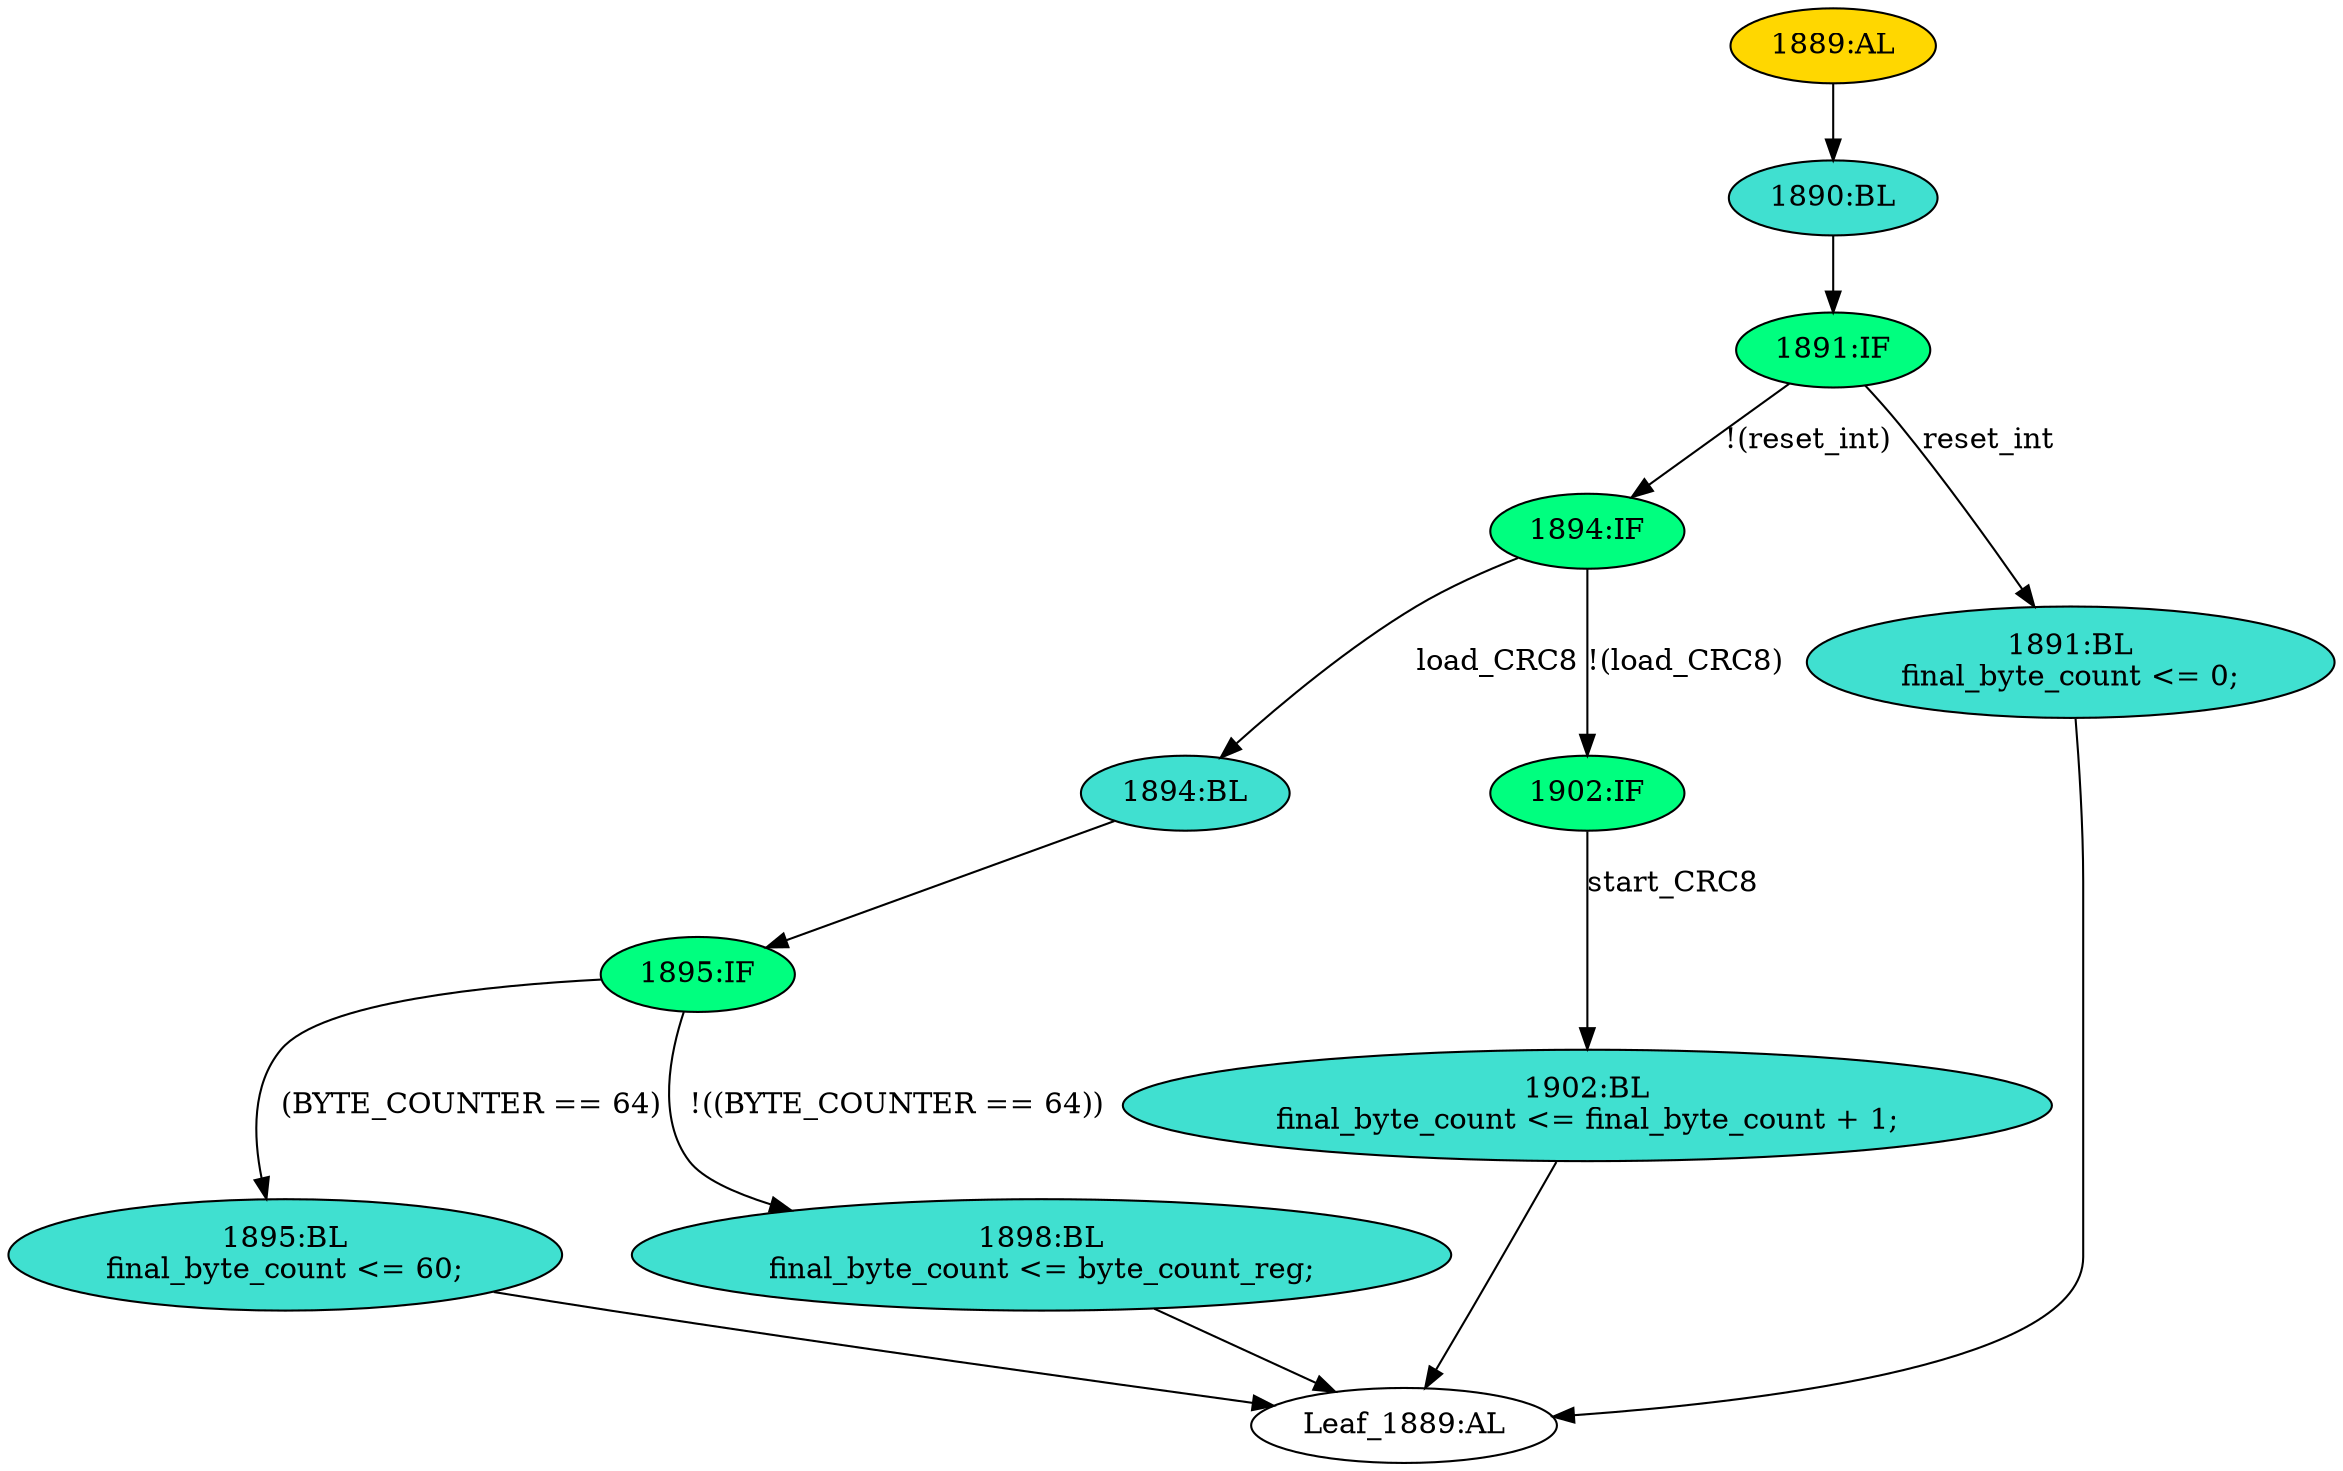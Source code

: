 strict digraph "" {
	node [label="\N"];
	"1889:AL"	 [ast="<pyverilog.vparser.ast.Always object at 0x7f2e13000450>",
		clk_sens=True,
		fillcolor=gold,
		label="1889:AL",
		sens="['TX_CLK', 'reset_int']",
		statements="[]",
		style=filled,
		typ=Always,
		use_var="['byte_count_reg', 'start_CRC8', 'reset_int', 'load_CRC8', 'final_byte_count', 'BYTE_COUNTER']"];
	"1890:BL"	 [ast="<pyverilog.vparser.ast.Block object at 0x7f2e130005d0>",
		fillcolor=turquoise,
		label="1890:BL",
		statements="[]",
		style=filled,
		typ=Block];
	"1889:AL" -> "1890:BL"	 [cond="[]",
		lineno=None];
	"1894:IF"	 [ast="<pyverilog.vparser.ast.IfStatement object at 0x7f2e13000650>",
		fillcolor=springgreen,
		label="1894:IF",
		statements="[]",
		style=filled,
		typ=IfStatement];
	"1894:BL"	 [ast="<pyverilog.vparser.ast.Block object at 0x7f2e13000990>",
		fillcolor=turquoise,
		label="1894:BL",
		statements="[]",
		style=filled,
		typ=Block];
	"1894:IF" -> "1894:BL"	 [cond="['load_CRC8']",
		label=load_CRC8,
		lineno=1894];
	"1902:IF"	 [ast="<pyverilog.vparser.ast.IfStatement object at 0x7f2e13000690>",
		fillcolor=springgreen,
		label="1902:IF",
		statements="[]",
		style=filled,
		typ=IfStatement];
	"1894:IF" -> "1902:IF"	 [cond="['load_CRC8']",
		label="!(load_CRC8)",
		lineno=1894];
	"1895:IF"	 [ast="<pyverilog.vparser.ast.IfStatement object at 0x7f2e1311be50>",
		fillcolor=springgreen,
		label="1895:IF",
		statements="[]",
		style=filled,
		typ=IfStatement];
	"1895:BL"	 [ast="<pyverilog.vparser.ast.Block object at 0x7f2e13000110>",
		fillcolor=turquoise,
		label="1895:BL
final_byte_count <= 60;",
		statements="[<pyverilog.vparser.ast.NonblockingSubstitution object at 0x7f2e13000150>]",
		style=filled,
		typ=Block];
	"1895:IF" -> "1895:BL"	 [cond="['BYTE_COUNTER']",
		label="(BYTE_COUNTER == 64)",
		lineno=1895];
	"1898:BL"	 [ast="<pyverilog.vparser.ast.Block object at 0x7f2e1311be90>",
		fillcolor=turquoise,
		label="1898:BL
final_byte_count <= byte_count_reg;",
		statements="[<pyverilog.vparser.ast.NonblockingSubstitution object at 0x7f2e1311bed0>]",
		style=filled,
		typ=Block];
	"1895:IF" -> "1898:BL"	 [cond="['BYTE_COUNTER']",
		label="!((BYTE_COUNTER == 64))",
		lineno=1895];
	"1891:IF"	 [ast="<pyverilog.vparser.ast.IfStatement object at 0x7f2e13000610>",
		fillcolor=springgreen,
		label="1891:IF",
		statements="[]",
		style=filled,
		typ=IfStatement];
	"1891:IF" -> "1894:IF"	 [cond="['reset_int']",
		label="!(reset_int)",
		lineno=1891];
	"1891:BL"	 [ast="<pyverilog.vparser.ast.Block object at 0x7f2e13000a50>",
		fillcolor=turquoise,
		label="1891:BL
final_byte_count <= 0;",
		statements="[<pyverilog.vparser.ast.NonblockingSubstitution object at 0x7f2e13000a90>]",
		style=filled,
		typ=Block];
	"1891:IF" -> "1891:BL"	 [cond="['reset_int']",
		label=reset_int,
		lineno=1891];
	"Leaf_1889:AL"	 [def_var="['final_byte_count']",
		label="Leaf_1889:AL"];
	"1894:BL" -> "1895:IF"	 [cond="[]",
		lineno=None];
	"1890:BL" -> "1891:IF"	 [cond="[]",
		lineno=None];
	"1902:BL"	 [ast="<pyverilog.vparser.ast.Block object at 0x7f2e130006d0>",
		fillcolor=turquoise,
		label="1902:BL
final_byte_count <= final_byte_count + 1;",
		statements="[<pyverilog.vparser.ast.NonblockingSubstitution object at 0x7f2e13000710>]",
		style=filled,
		typ=Block];
	"1902:BL" -> "Leaf_1889:AL"	 [cond="[]",
		lineno=None];
	"1891:BL" -> "Leaf_1889:AL"	 [cond="[]",
		lineno=None];
	"1895:BL" -> "Leaf_1889:AL"	 [cond="[]",
		lineno=None];
	"1902:IF" -> "1902:BL"	 [cond="['start_CRC8']",
		label=start_CRC8,
		lineno=1902];
	"1898:BL" -> "Leaf_1889:AL"	 [cond="[]",
		lineno=None];
}

